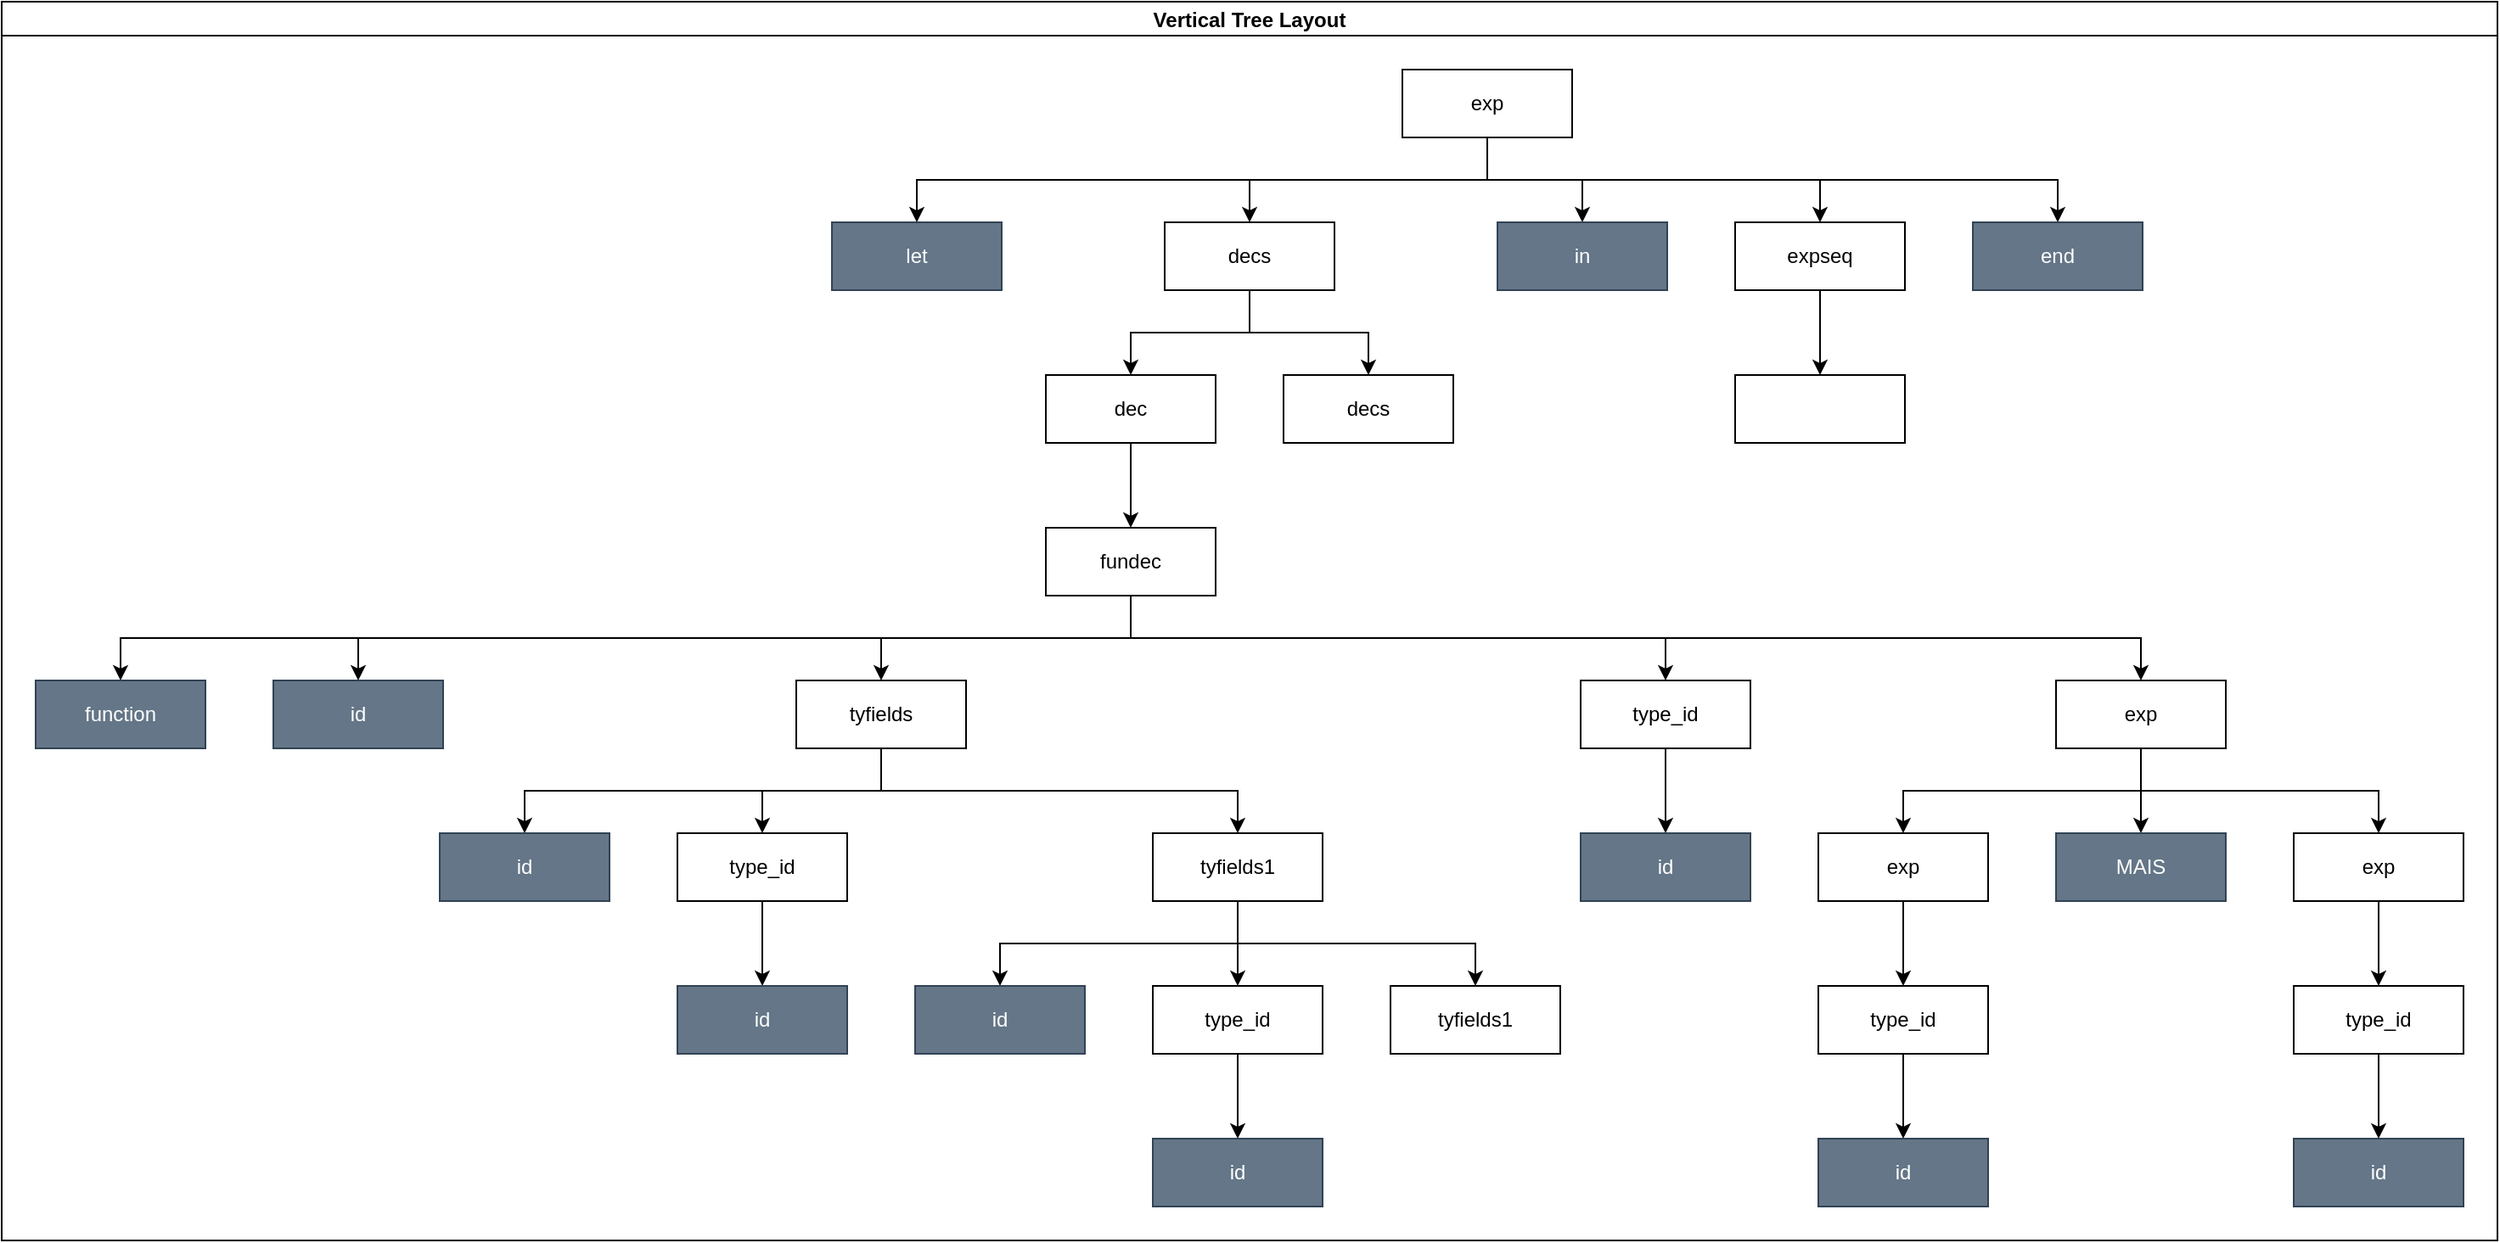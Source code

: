 <mxfile version="16.4.5" type="google"><diagram id="57Va-oIpI4KCtLcQfsdC" name="Page-1"><mxGraphModel dx="1043" dy="865" grid="1" gridSize="10" guides="1" tooltips="1" connect="1" arrows="1" fold="1" page="1" pageScale="1" pageWidth="827" pageHeight="1169" math="0" shadow="0"><root><mxCell id="0"/><mxCell id="1" parent="0"/><mxCell id="MxgeXDDGkeG4KNKxKGb4-1" value="Vertical Tree Layout" style="swimlane;startSize=20;horizontal=1;childLayout=treeLayout;horizontalTree=0;resizable=0;containerType=tree;" vertex="1" parent="1"><mxGeometry x="290" y="160" width="1470" height="730" as="geometry"/></mxCell><mxCell id="MxgeXDDGkeG4KNKxKGb4-2" value="exp" style="whiteSpace=wrap;html=1;" vertex="1" parent="MxgeXDDGkeG4KNKxKGb4-1"><mxGeometry x="825" y="40" width="100" height="40" as="geometry"/></mxCell><mxCell id="MxgeXDDGkeG4KNKxKGb4-3" value="let" style="whiteSpace=wrap;html=1;fillColor=#647687;fontColor=#ffffff;strokeColor=#314354;" vertex="1" parent="MxgeXDDGkeG4KNKxKGb4-1"><mxGeometry x="489" y="130" width="100" height="40" as="geometry"/></mxCell><mxCell id="MxgeXDDGkeG4KNKxKGb4-4" value="" style="edgeStyle=elbowEdgeStyle;elbow=vertical;html=1;rounded=0;" edge="1" parent="MxgeXDDGkeG4KNKxKGb4-1" source="MxgeXDDGkeG4KNKxKGb4-2" target="MxgeXDDGkeG4KNKxKGb4-3"><mxGeometry relative="1" as="geometry"/></mxCell><mxCell id="MxgeXDDGkeG4KNKxKGb4-5" value="decs" style="whiteSpace=wrap;html=1;" vertex="1" parent="MxgeXDDGkeG4KNKxKGb4-1"><mxGeometry x="685" y="130" width="100" height="40" as="geometry"/></mxCell><mxCell id="MxgeXDDGkeG4KNKxKGb4-6" value="" style="edgeStyle=elbowEdgeStyle;elbow=vertical;html=1;rounded=0;" edge="1" parent="MxgeXDDGkeG4KNKxKGb4-1" source="MxgeXDDGkeG4KNKxKGb4-2" target="MxgeXDDGkeG4KNKxKGb4-5"><mxGeometry relative="1" as="geometry"/></mxCell><mxCell id="MxgeXDDGkeG4KNKxKGb4-7" value="" style="edgeStyle=orthogonalEdgeStyle;rounded=0;orthogonalLoop=1;jettySize=auto;html=1;" edge="1" source="MxgeXDDGkeG4KNKxKGb4-2" target="MxgeXDDGkeG4KNKxKGb4-8" parent="MxgeXDDGkeG4KNKxKGb4-1"><mxGeometry relative="1" as="geometry"/></mxCell><mxCell id="MxgeXDDGkeG4KNKxKGb4-8" value="in" style="whiteSpace=wrap;html=1;fillColor=#647687;fontColor=#ffffff;strokeColor=#314354;" vertex="1" parent="MxgeXDDGkeG4KNKxKGb4-1"><mxGeometry x="881" y="130" width="100" height="40" as="geometry"/></mxCell><mxCell id="MxgeXDDGkeG4KNKxKGb4-9" value="" style="edgeStyle=orthogonalEdgeStyle;rounded=0;orthogonalLoop=1;jettySize=auto;html=1;exitX=0.5;exitY=1;exitDx=0;exitDy=0;" edge="1" source="MxgeXDDGkeG4KNKxKGb4-2" target="MxgeXDDGkeG4KNKxKGb4-10" parent="MxgeXDDGkeG4KNKxKGb4-1"><mxGeometry relative="1" as="geometry"/></mxCell><mxCell id="MxgeXDDGkeG4KNKxKGb4-10" value="end" style="whiteSpace=wrap;html=1;fillColor=#647687;fontColor=#ffffff;strokeColor=#314354;" vertex="1" parent="MxgeXDDGkeG4KNKxKGb4-1"><mxGeometry x="1161" y="130" width="100" height="40" as="geometry"/></mxCell><mxCell id="MxgeXDDGkeG4KNKxKGb4-11" value="" style="edgeStyle=orthogonalEdgeStyle;rounded=0;orthogonalLoop=1;jettySize=auto;html=1;exitX=0.5;exitY=1;exitDx=0;exitDy=0;" edge="1" source="MxgeXDDGkeG4KNKxKGb4-2" target="MxgeXDDGkeG4KNKxKGb4-12" parent="MxgeXDDGkeG4KNKxKGb4-1"><mxGeometry relative="1" as="geometry"/></mxCell><mxCell id="MxgeXDDGkeG4KNKxKGb4-12" value="expseq" style="whiteSpace=wrap;html=1;" vertex="1" parent="MxgeXDDGkeG4KNKxKGb4-1"><mxGeometry x="1021" y="130" width="100" height="40" as="geometry"/></mxCell><mxCell id="MxgeXDDGkeG4KNKxKGb4-15" value="" style="edgeStyle=elbowEdgeStyle;elbow=vertical;html=1;rounded=0;" edge="1" target="MxgeXDDGkeG4KNKxKGb4-16" source="MxgeXDDGkeG4KNKxKGb4-5" parent="MxgeXDDGkeG4KNKxKGb4-1"><mxGeometry relative="1" as="geometry"><mxPoint x="-3985.6" y="240" as="sourcePoint"/></mxGeometry></mxCell><mxCell id="MxgeXDDGkeG4KNKxKGb4-16" value="dec" style="whiteSpace=wrap;html=1;" vertex="1" parent="MxgeXDDGkeG4KNKxKGb4-1"><mxGeometry x="615" y="220" width="100" height="40" as="geometry"/></mxCell><mxCell id="MxgeXDDGkeG4KNKxKGb4-17" value="" style="edgeStyle=orthogonalEdgeStyle;rounded=0;orthogonalLoop=1;jettySize=auto;html=1;exitX=0.5;exitY=1;exitDx=0;exitDy=0;" edge="1" target="MxgeXDDGkeG4KNKxKGb4-18" source="MxgeXDDGkeG4KNKxKGb4-12" parent="MxgeXDDGkeG4KNKxKGb4-1"><mxGeometry relative="1" as="geometry"><mxPoint x="-3985.6" y="240" as="sourcePoint"/></mxGeometry></mxCell><mxCell id="MxgeXDDGkeG4KNKxKGb4-18" value="&amp;nbsp;" style="whiteSpace=wrap;html=1;" vertex="1" parent="MxgeXDDGkeG4KNKxKGb4-1"><mxGeometry x="1021" y="220" width="100" height="40" as="geometry"/></mxCell><mxCell id="MxgeXDDGkeG4KNKxKGb4-19" value="" style="edgeStyle=elbowEdgeStyle;elbow=vertical;html=1;rounded=0;" edge="1" target="MxgeXDDGkeG4KNKxKGb4-20" source="MxgeXDDGkeG4KNKxKGb4-5" parent="MxgeXDDGkeG4KNKxKGb4-1"><mxGeometry relative="1" as="geometry"><mxPoint x="-3985.6" y="240" as="sourcePoint"/></mxGeometry></mxCell><mxCell id="MxgeXDDGkeG4KNKxKGb4-20" value="decs" style="whiteSpace=wrap;html=1;" vertex="1" parent="MxgeXDDGkeG4KNKxKGb4-1"><mxGeometry x="755" y="220" width="100" height="40" as="geometry"/></mxCell><mxCell id="MxgeXDDGkeG4KNKxKGb4-21" value="" style="edgeStyle=elbowEdgeStyle;elbow=vertical;html=1;rounded=0;" edge="1" target="MxgeXDDGkeG4KNKxKGb4-22" source="MxgeXDDGkeG4KNKxKGb4-16" parent="MxgeXDDGkeG4KNKxKGb4-1"><mxGeometry relative="1" as="geometry"><mxPoint x="-3789.6" y="330" as="sourcePoint"/></mxGeometry></mxCell><mxCell id="MxgeXDDGkeG4KNKxKGb4-22" value="fundec" style="whiteSpace=wrap;html=1;" vertex="1" parent="MxgeXDDGkeG4KNKxKGb4-1"><mxGeometry x="615" y="310" width="100" height="40" as="geometry"/></mxCell><mxCell id="MxgeXDDGkeG4KNKxKGb4-23" value="" style="edgeStyle=elbowEdgeStyle;elbow=vertical;html=1;rounded=0;" edge="1" target="MxgeXDDGkeG4KNKxKGb4-24" source="MxgeXDDGkeG4KNKxKGb4-22" parent="MxgeXDDGkeG4KNKxKGb4-1"><mxGeometry relative="1" as="geometry"><mxPoint x="-3859.6" y="420" as="sourcePoint"/></mxGeometry></mxCell><mxCell id="MxgeXDDGkeG4KNKxKGb4-24" value="function" style="whiteSpace=wrap;html=1;fillColor=#647687;strokeColor=#314354;fontColor=#ffffff;" vertex="1" parent="MxgeXDDGkeG4KNKxKGb4-1"><mxGeometry x="20" y="400" width="100" height="40" as="geometry"/></mxCell><mxCell id="MxgeXDDGkeG4KNKxKGb4-25" value="" style="edgeStyle=elbowEdgeStyle;elbow=vertical;html=1;rounded=0;" edge="1" target="MxgeXDDGkeG4KNKxKGb4-26" source="MxgeXDDGkeG4KNKxKGb4-22" parent="MxgeXDDGkeG4KNKxKGb4-1"><mxGeometry relative="1" as="geometry"><mxPoint x="-3859.6" y="420" as="sourcePoint"/></mxGeometry></mxCell><mxCell id="MxgeXDDGkeG4KNKxKGb4-26" value="id" style="whiteSpace=wrap;html=1;fillColor=#647687;fontColor=#ffffff;strokeColor=#314354;" vertex="1" parent="MxgeXDDGkeG4KNKxKGb4-1"><mxGeometry x="160" y="400" width="100" height="40" as="geometry"/></mxCell><mxCell id="MxgeXDDGkeG4KNKxKGb4-27" value="" style="edgeStyle=elbowEdgeStyle;elbow=vertical;html=1;rounded=0;" edge="1" target="MxgeXDDGkeG4KNKxKGb4-28" source="MxgeXDDGkeG4KNKxKGb4-22" parent="MxgeXDDGkeG4KNKxKGb4-1"><mxGeometry relative="1" as="geometry"><mxPoint x="-3859.6" y="420" as="sourcePoint"/></mxGeometry></mxCell><mxCell id="MxgeXDDGkeG4KNKxKGb4-28" value="tyfields" style="whiteSpace=wrap;html=1;" vertex="1" parent="MxgeXDDGkeG4KNKxKGb4-1"><mxGeometry x="468" y="400" width="100" height="40" as="geometry"/></mxCell><mxCell id="MxgeXDDGkeG4KNKxKGb4-29" value="" style="edgeStyle=elbowEdgeStyle;elbow=vertical;html=1;rounded=0;" edge="1" target="MxgeXDDGkeG4KNKxKGb4-30" source="MxgeXDDGkeG4KNKxKGb4-22" parent="MxgeXDDGkeG4KNKxKGb4-1"><mxGeometry relative="1" as="geometry"><mxPoint x="-3859.6" y="420" as="sourcePoint"/></mxGeometry></mxCell><mxCell id="MxgeXDDGkeG4KNKxKGb4-30" value="type_id" style="whiteSpace=wrap;html=1;" vertex="1" parent="MxgeXDDGkeG4KNKxKGb4-1"><mxGeometry x="930" y="400" width="100" height="40" as="geometry"/></mxCell><mxCell id="MxgeXDDGkeG4KNKxKGb4-31" value="" style="edgeStyle=elbowEdgeStyle;elbow=vertical;html=1;rounded=0;" edge="1" target="MxgeXDDGkeG4KNKxKGb4-32" source="MxgeXDDGkeG4KNKxKGb4-22" parent="MxgeXDDGkeG4KNKxKGb4-1"><mxGeometry relative="1" as="geometry"><mxPoint x="-3439.6" y="420" as="sourcePoint"/></mxGeometry></mxCell><mxCell id="MxgeXDDGkeG4KNKxKGb4-32" value="exp" style="whiteSpace=wrap;html=1;" vertex="1" parent="MxgeXDDGkeG4KNKxKGb4-1"><mxGeometry x="1210" y="400" width="100" height="40" as="geometry"/></mxCell><mxCell id="MxgeXDDGkeG4KNKxKGb4-33" value="" style="edgeStyle=elbowEdgeStyle;elbow=vertical;html=1;rounded=0;" edge="1" target="MxgeXDDGkeG4KNKxKGb4-34" source="MxgeXDDGkeG4KNKxKGb4-32" parent="MxgeXDDGkeG4KNKxKGb4-1"><mxGeometry relative="1" as="geometry"><mxPoint x="-2949.6" y="510" as="sourcePoint"/></mxGeometry></mxCell><mxCell id="MxgeXDDGkeG4KNKxKGb4-34" value="exp" style="whiteSpace=wrap;html=1;" vertex="1" parent="MxgeXDDGkeG4KNKxKGb4-1"><mxGeometry x="1070" y="490" width="100" height="40" as="geometry"/></mxCell><mxCell id="MxgeXDDGkeG4KNKxKGb4-35" value="" style="edgeStyle=elbowEdgeStyle;elbow=vertical;html=1;rounded=0;" edge="1" target="MxgeXDDGkeG4KNKxKGb4-36" source="MxgeXDDGkeG4KNKxKGb4-32" parent="MxgeXDDGkeG4KNKxKGb4-1"><mxGeometry relative="1" as="geometry"><mxPoint x="-2949.6" y="510" as="sourcePoint"/></mxGeometry></mxCell><mxCell id="MxgeXDDGkeG4KNKxKGb4-36" value="MAIS" style="whiteSpace=wrap;html=1;fillColor=#647687;fontColor=#ffffff;strokeColor=#314354;" vertex="1" parent="MxgeXDDGkeG4KNKxKGb4-1"><mxGeometry x="1210" y="490" width="100" height="40" as="geometry"/></mxCell><mxCell id="MxgeXDDGkeG4KNKxKGb4-37" value="" style="edgeStyle=elbowEdgeStyle;elbow=vertical;html=1;rounded=0;" edge="1" target="MxgeXDDGkeG4KNKxKGb4-38" source="MxgeXDDGkeG4KNKxKGb4-32" parent="MxgeXDDGkeG4KNKxKGb4-1"><mxGeometry relative="1" as="geometry"><mxPoint x="-2431.6" y="510" as="sourcePoint"/></mxGeometry></mxCell><mxCell id="MxgeXDDGkeG4KNKxKGb4-38" value="exp" style="whiteSpace=wrap;html=1;" vertex="1" parent="MxgeXDDGkeG4KNKxKGb4-1"><mxGeometry x="1350" y="490" width="100" height="40" as="geometry"/></mxCell><mxCell id="MxgeXDDGkeG4KNKxKGb4-39" value="" style="edgeStyle=elbowEdgeStyle;elbow=vertical;html=1;rounded=0;" edge="1" target="MxgeXDDGkeG4KNKxKGb4-40" source="MxgeXDDGkeG4KNKxKGb4-30" parent="MxgeXDDGkeG4KNKxKGb4-1"><mxGeometry relative="1" as="geometry"><mxPoint x="-1885.6" y="510" as="sourcePoint"/></mxGeometry></mxCell><mxCell id="MxgeXDDGkeG4KNKxKGb4-40" value="id" style="whiteSpace=wrap;html=1;fillColor=#647687;fontColor=#ffffff;strokeColor=#314354;" vertex="1" parent="MxgeXDDGkeG4KNKxKGb4-1"><mxGeometry x="930" y="490" width="100" height="40" as="geometry"/></mxCell><mxCell id="MxgeXDDGkeG4KNKxKGb4-41" value="" style="edgeStyle=elbowEdgeStyle;elbow=vertical;html=1;rounded=0;" edge="1" target="MxgeXDDGkeG4KNKxKGb4-42" source="MxgeXDDGkeG4KNKxKGb4-38" parent="MxgeXDDGkeG4KNKxKGb4-1"><mxGeometry relative="1" as="geometry"><mxPoint x="-1535.6" y="600" as="sourcePoint"/></mxGeometry></mxCell><mxCell id="MxgeXDDGkeG4KNKxKGb4-42" value="type_id" style="whiteSpace=wrap;html=1;" vertex="1" parent="MxgeXDDGkeG4KNKxKGb4-1"><mxGeometry x="1350" y="580" width="100" height="40" as="geometry"/></mxCell><mxCell id="MxgeXDDGkeG4KNKxKGb4-43" value="" style="edgeStyle=elbowEdgeStyle;elbow=vertical;html=1;rounded=0;" edge="1" target="MxgeXDDGkeG4KNKxKGb4-44" source="MxgeXDDGkeG4KNKxKGb4-34" parent="MxgeXDDGkeG4KNKxKGb4-1"><mxGeometry relative="1" as="geometry"><mxPoint x="-1535.6" y="600" as="sourcePoint"/></mxGeometry></mxCell><mxCell id="MxgeXDDGkeG4KNKxKGb4-44" value="type_id" style="whiteSpace=wrap;html=1;" vertex="1" parent="MxgeXDDGkeG4KNKxKGb4-1"><mxGeometry x="1070" y="580" width="100" height="40" as="geometry"/></mxCell><mxCell id="MxgeXDDGkeG4KNKxKGb4-45" value="" style="edgeStyle=elbowEdgeStyle;elbow=vertical;html=1;rounded=0;" edge="1" target="MxgeXDDGkeG4KNKxKGb4-46" source="MxgeXDDGkeG4KNKxKGb4-28" parent="MxgeXDDGkeG4KNKxKGb4-1"><mxGeometry relative="1" as="geometry"><mxPoint x="-1885.6" y="510" as="sourcePoint"/></mxGeometry></mxCell><mxCell id="MxgeXDDGkeG4KNKxKGb4-46" value="id" style="whiteSpace=wrap;html=1;fillColor=#647687;fontColor=#ffffff;strokeColor=#314354;" vertex="1" parent="MxgeXDDGkeG4KNKxKGb4-1"><mxGeometry x="258" y="490" width="100" height="40" as="geometry"/></mxCell><mxCell id="MxgeXDDGkeG4KNKxKGb4-47" value="" style="edgeStyle=elbowEdgeStyle;elbow=vertical;html=1;rounded=0;" edge="1" target="MxgeXDDGkeG4KNKxKGb4-48" source="MxgeXDDGkeG4KNKxKGb4-28" parent="MxgeXDDGkeG4KNKxKGb4-1"><mxGeometry relative="1" as="geometry"><mxPoint x="-1885.6" y="510" as="sourcePoint"/></mxGeometry></mxCell><mxCell id="MxgeXDDGkeG4KNKxKGb4-48" value="type_id" style="whiteSpace=wrap;html=1;" vertex="1" parent="MxgeXDDGkeG4KNKxKGb4-1"><mxGeometry x="398" y="490" width="100" height="40" as="geometry"/></mxCell><mxCell id="MxgeXDDGkeG4KNKxKGb4-49" value="" style="edgeStyle=elbowEdgeStyle;elbow=vertical;html=1;rounded=0;" edge="1" target="MxgeXDDGkeG4KNKxKGb4-50" source="MxgeXDDGkeG4KNKxKGb4-28" parent="MxgeXDDGkeG4KNKxKGb4-1"><mxGeometry relative="1" as="geometry"><mxPoint x="-1262.6" y="510" as="sourcePoint"/></mxGeometry></mxCell><mxCell id="MxgeXDDGkeG4KNKxKGb4-50" value="tyfields1" style="whiteSpace=wrap;html=1;" vertex="1" parent="MxgeXDDGkeG4KNKxKGb4-1"><mxGeometry x="678" y="490" width="100" height="40" as="geometry"/></mxCell><mxCell id="MxgeXDDGkeG4KNKxKGb4-51" value="" style="edgeStyle=elbowEdgeStyle;elbow=vertical;html=1;rounded=0;" edge="1" target="MxgeXDDGkeG4KNKxKGb4-52" source="MxgeXDDGkeG4KNKxKGb4-50" parent="MxgeXDDGkeG4KNKxKGb4-1"><mxGeometry relative="1" as="geometry"><mxPoint x="-660.6" y="600" as="sourcePoint"/></mxGeometry></mxCell><mxCell id="MxgeXDDGkeG4KNKxKGb4-52" value="id" style="whiteSpace=wrap;html=1;fillColor=#647687;fontColor=#ffffff;strokeColor=#314354;" vertex="1" parent="MxgeXDDGkeG4KNKxKGb4-1"><mxGeometry x="538" y="580" width="100" height="40" as="geometry"/></mxCell><mxCell id="MxgeXDDGkeG4KNKxKGb4-53" value="" style="edgeStyle=elbowEdgeStyle;elbow=vertical;html=1;rounded=0;" edge="1" target="MxgeXDDGkeG4KNKxKGb4-54" source="MxgeXDDGkeG4KNKxKGb4-50" parent="MxgeXDDGkeG4KNKxKGb4-1"><mxGeometry relative="1" as="geometry"><mxPoint x="-660.6" y="600" as="sourcePoint"/></mxGeometry></mxCell><mxCell id="MxgeXDDGkeG4KNKxKGb4-54" value="type_id" style="whiteSpace=wrap;html=1;" vertex="1" parent="MxgeXDDGkeG4KNKxKGb4-1"><mxGeometry x="678" y="580" width="100" height="40" as="geometry"/></mxCell><mxCell id="MxgeXDDGkeG4KNKxKGb4-55" value="" style="edgeStyle=elbowEdgeStyle;elbow=vertical;html=1;rounded=0;" edge="1" target="MxgeXDDGkeG4KNKxKGb4-56" source="MxgeXDDGkeG4KNKxKGb4-50" parent="MxgeXDDGkeG4KNKxKGb4-1"><mxGeometry relative="1" as="geometry"><mxPoint x="47.8" y="600" as="sourcePoint"/></mxGeometry></mxCell><mxCell id="MxgeXDDGkeG4KNKxKGb4-56" value="tyfields1" style="whiteSpace=wrap;html=1;" vertex="1" parent="MxgeXDDGkeG4KNKxKGb4-1"><mxGeometry x="818" y="580" width="100" height="40" as="geometry"/></mxCell><mxCell id="MxgeXDDGkeG4KNKxKGb4-57" value="" style="edgeStyle=elbowEdgeStyle;elbow=vertical;html=1;rounded=0;" edge="1" target="MxgeXDDGkeG4KNKxKGb4-58" source="MxgeXDDGkeG4KNKxKGb4-54" parent="MxgeXDDGkeG4KNKxKGb4-1"><mxGeometry relative="1" as="geometry"><mxPoint x="1005.4" y="690" as="sourcePoint"/></mxGeometry></mxCell><mxCell id="MxgeXDDGkeG4KNKxKGb4-58" value="id" style="whiteSpace=wrap;html=1;fillColor=#647687;fontColor=#ffffff;strokeColor=#314354;" vertex="1" parent="MxgeXDDGkeG4KNKxKGb4-1"><mxGeometry x="678" y="670" width="100" height="40" as="geometry"/></mxCell><mxCell id="MxgeXDDGkeG4KNKxKGb4-59" value="" style="edgeStyle=elbowEdgeStyle;elbow=vertical;html=1;rounded=0;" edge="1" target="MxgeXDDGkeG4KNKxKGb4-60" source="MxgeXDDGkeG4KNKxKGb4-48" parent="MxgeXDDGkeG4KNKxKGb4-1"><mxGeometry relative="1" as="geometry"><mxPoint x="809.4" y="600" as="sourcePoint"/></mxGeometry></mxCell><mxCell id="MxgeXDDGkeG4KNKxKGb4-60" value="id" style="whiteSpace=wrap;html=1;fillColor=#647687;fontColor=#ffffff;strokeColor=#314354;" vertex="1" parent="MxgeXDDGkeG4KNKxKGb4-1"><mxGeometry x="398" y="580" width="100" height="40" as="geometry"/></mxCell><mxCell id="MxgeXDDGkeG4KNKxKGb4-61" value="" style="edgeStyle=elbowEdgeStyle;elbow=vertical;html=1;rounded=0;" edge="1" target="MxgeXDDGkeG4KNKxKGb4-62" source="MxgeXDDGkeG4KNKxKGb4-44" parent="MxgeXDDGkeG4KNKxKGb4-1"><mxGeometry relative="1" as="geometry"><mxPoint x="1410" y="690" as="sourcePoint"/></mxGeometry></mxCell><mxCell id="MxgeXDDGkeG4KNKxKGb4-62" value="id" style="whiteSpace=wrap;html=1;fillColor=#647687;fontColor=#ffffff;strokeColor=#314354;" vertex="1" parent="MxgeXDDGkeG4KNKxKGb4-1"><mxGeometry x="1070" y="670" width="100" height="40" as="geometry"/></mxCell><mxCell id="MxgeXDDGkeG4KNKxKGb4-63" value="" style="edgeStyle=elbowEdgeStyle;elbow=vertical;html=1;rounded=0;" edge="1" target="MxgeXDDGkeG4KNKxKGb4-64" source="MxgeXDDGkeG4KNKxKGb4-42" parent="MxgeXDDGkeG4KNKxKGb4-1"><mxGeometry relative="1" as="geometry"><mxPoint x="1690" y="690" as="sourcePoint"/></mxGeometry></mxCell><mxCell id="MxgeXDDGkeG4KNKxKGb4-64" value="id" style="whiteSpace=wrap;html=1;fillColor=#647687;fontColor=#ffffff;strokeColor=#314354;" vertex="1" parent="MxgeXDDGkeG4KNKxKGb4-1"><mxGeometry x="1350" y="670" width="100" height="40" as="geometry"/></mxCell></root></mxGraphModel></diagram></mxfile>